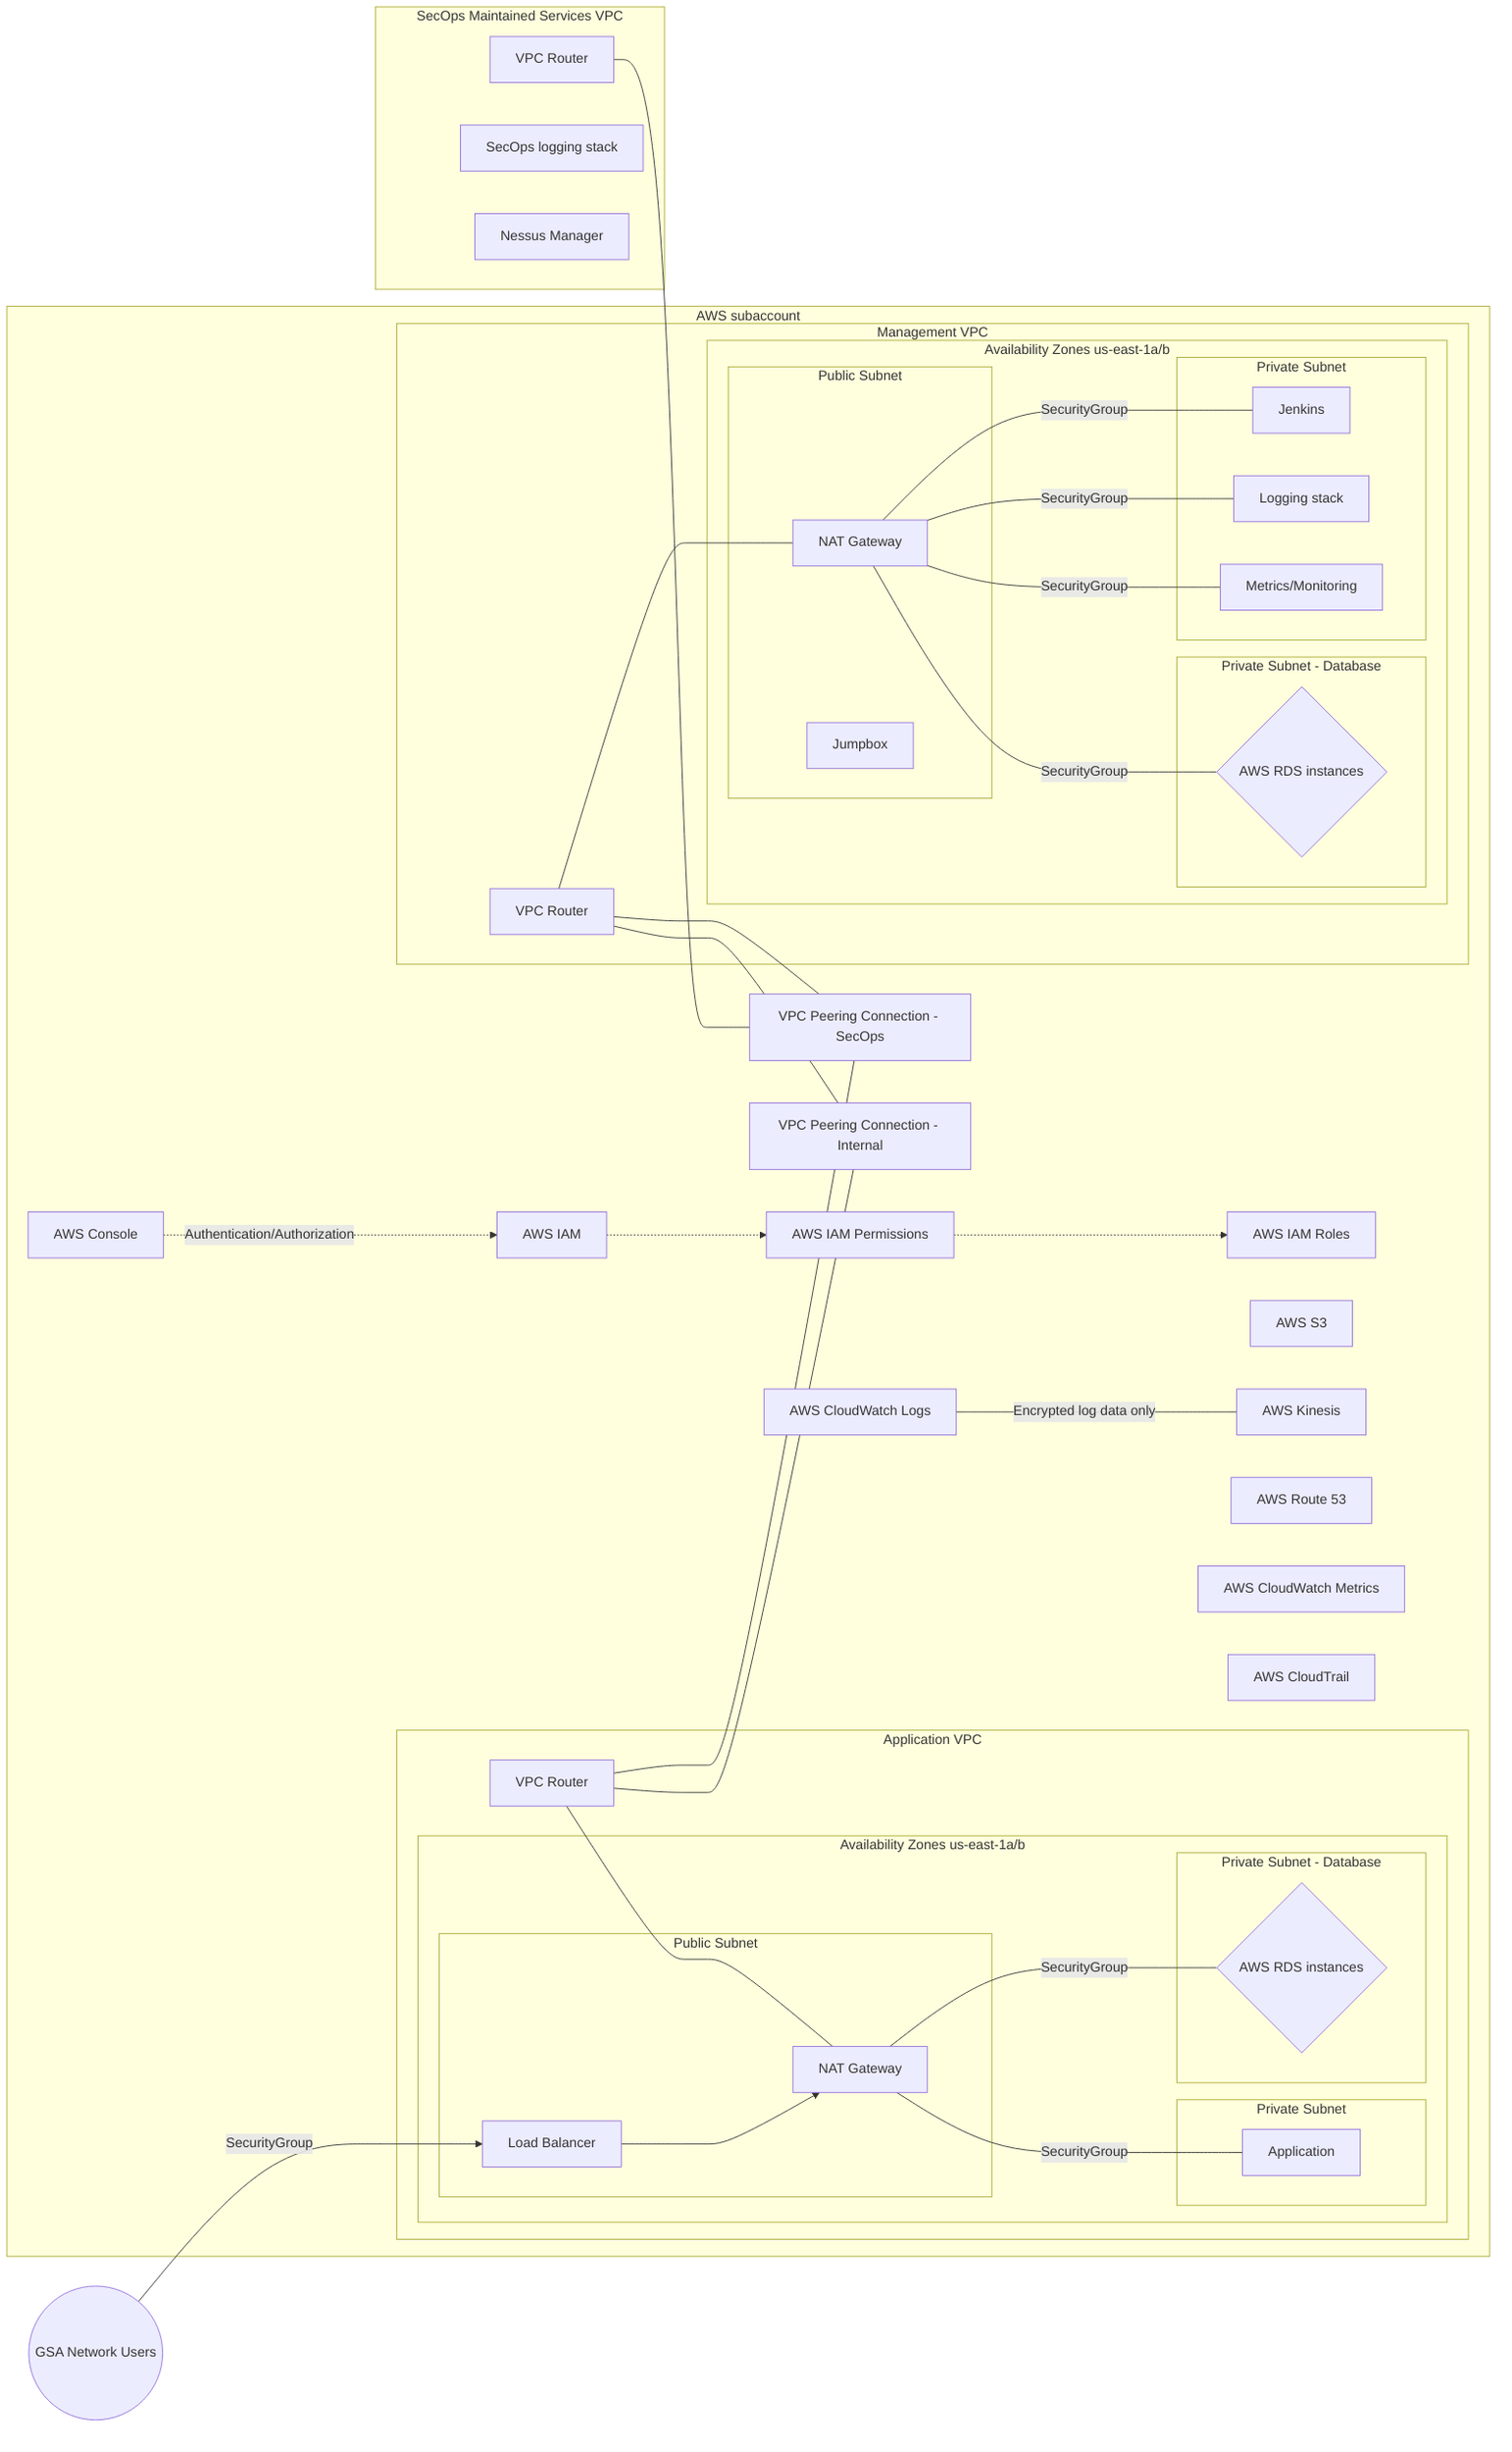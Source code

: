 %% title: Architecture Option A
%% description: DevSecOps high level architecture Option A
graph LR
  gsa-users(("GSA Network Users"))
  subgraph SecOps Maintained Services VPC
    vpc-router-secops["VPC Router"]
    secops-log["SecOps logging stack"]
    secops-nessusmanager["Nessus Manager"]
  end
  subgraph AWS subaccount
    iam["AWS IAM"]
    iam-perms["AWS IAM Permissions"]
    iam-roles["AWS IAM Roles"]
    aws-console["AWS Console"]
    s3["AWS S3"]
    kinesis["AWS Kinesis"]
    route53["AWS Route 53"]
    cloudwatch["AWS CloudWatch Metrics"]
    cloudwatch-logs["AWS CloudWatch Logs"]
    cloudtrail["AWS CloudTrail"]
    vpc-peering-secops["VPC Peering Connection - SecOps"]
    subgraph Application VPC
      subgraph Availability Zones us-east-1a/b
        subgraph Public Subnet
          app-nat["NAT Gateway"]
          app-elb["Load Balancer"]
        end
        subgraph Private Subnet
          app-app["Application"]
        end
        subgraph Private Subnet - Database
          app-rds{"AWS RDS instances"}
        end
      end
      vpc-router-apps["VPC Router"]
    end
    vpc-peering-pipeline["VPC Peering Connection - Internal"]
    subgraph Management VPC
      vpc-router-mgmt["VPC Router"]
      subgraph Availability Zones us-east-1a/b
        subgraph Public Subnet
          mgmt-nat["NAT Gateway"]
          mgmt-jumpbox["Jumpbox"]
        end
        subgraph Private Subnet - Database
          mgmt-rds{"AWS RDS instances"}
        end
        subgraph Private Subnet
          mgmt-jenkins["Jenkins"]
          mgmt-log["Logging stack"]
          mgmt-monitoring["Metrics/Monitoring"]
        end
      end
    end
  end

  cloudwatch-logs-- Encrypted log data only --- kinesis

  aws-console-."Authentication/Authorization".->iam
  iam-.->iam-perms
  iam-perms-.->iam-roles

  vpc-router-secops---vpc-peering-secops
  vpc-router-mgmt---vpc-peering-pipeline
  vpc-router-mgmt---vpc-peering-secops
  vpc-router-mgmt---mgmt-nat
  vpc-router-apps---vpc-peering-pipeline
  vpc-router-apps---vpc-peering-secops
  vpc-router-apps---app-nat

  app-elb-->app-nat
  app-nat--SecurityGroup---app-app
  app-nat--SecurityGroup---app-rds

  mgmt-nat--SecurityGroup---mgmt-rds
  mgmt-nat--SecurityGroup---mgmt-jenkins
  mgmt-nat--SecurityGroup---mgmt-log
  mgmt-nat--SecurityGroup---mgmt-monitoring

  gsa-users--SecurityGroup-->app-elb